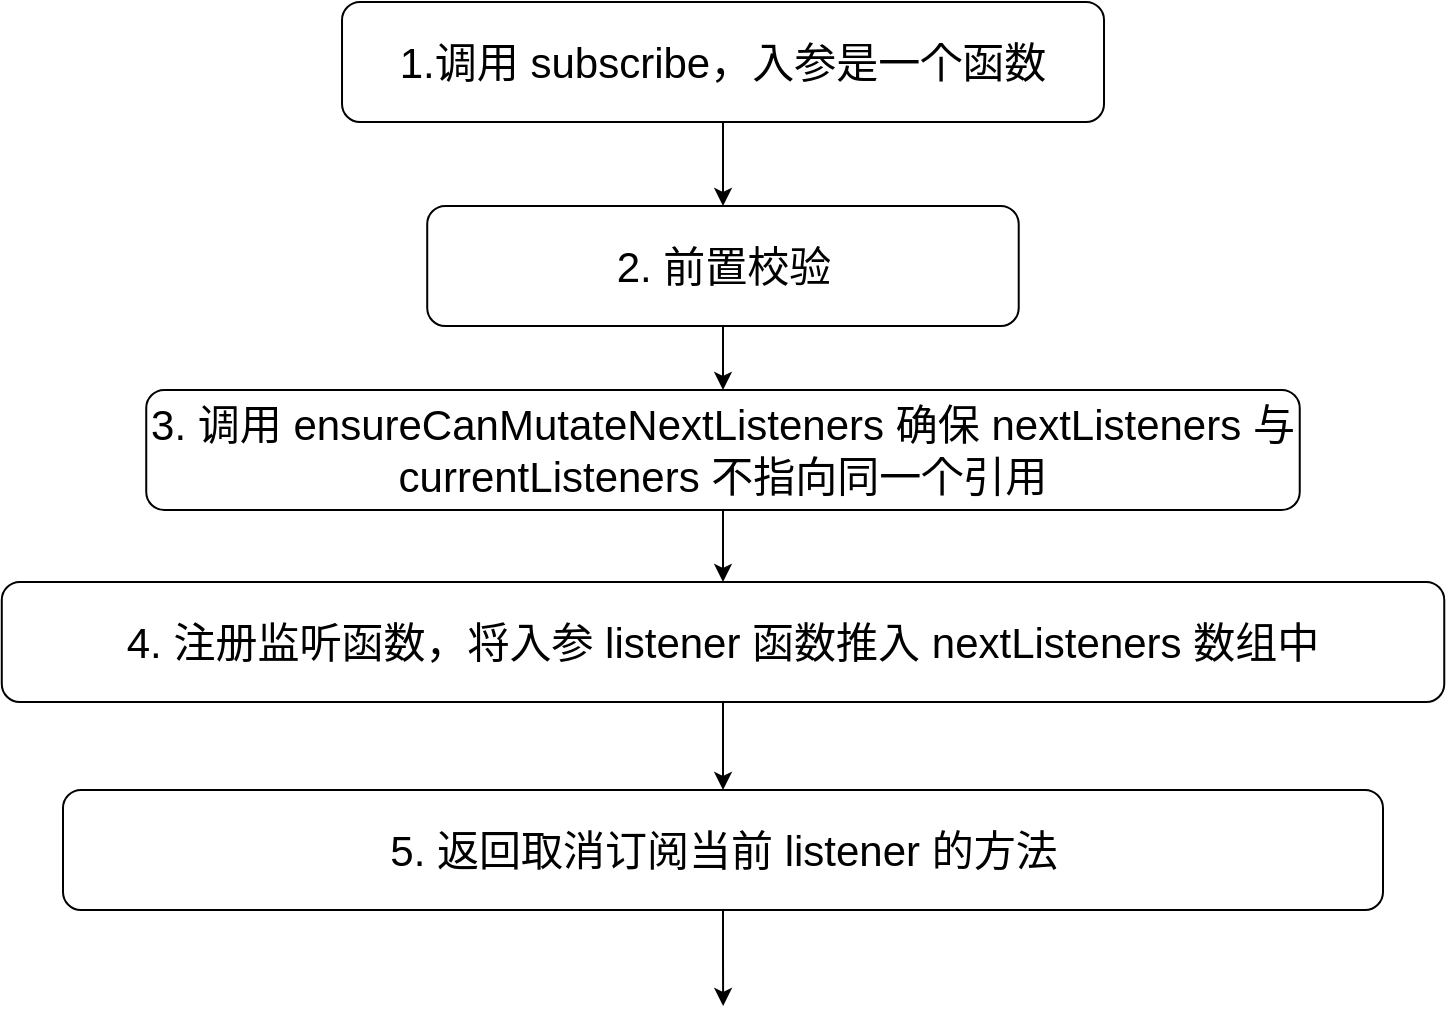 <mxfile version="14.4.3" type="device"><diagram id="PaNTf_dPj7M7YmYXrJuG" name="Page-1"><mxGraphModel dx="2040" dy="707" grid="0" gridSize="10" guides="1" tooltips="1" connect="1" arrows="1" fold="1" page="0" pageScale="1" pageWidth="827" pageHeight="1169" math="0" shadow="0"><root><mxCell id="0"/><mxCell id="1" parent="0"/><mxCell id="L9-YZCYx5OexYv0lefcE-73" style="edgeStyle=orthogonalEdgeStyle;rounded=0;orthogonalLoop=1;jettySize=auto;html=1;fontSize=21;" edge="1" parent="1" source="L9-YZCYx5OexYv0lefcE-61" target="L9-YZCYx5OexYv0lefcE-62"><mxGeometry relative="1" as="geometry"/></mxCell><mxCell id="L9-YZCYx5OexYv0lefcE-61" value="1.调用 subscribe，入参是一个函数" style="rounded=1;whiteSpace=wrap;html=1;fontSize=21;" vertex="1" parent="1"><mxGeometry x="-300.99" y="270" width="381" height="60" as="geometry"/></mxCell><mxCell id="L9-YZCYx5OexYv0lefcE-74" style="edgeStyle=orthogonalEdgeStyle;rounded=0;orthogonalLoop=1;jettySize=auto;html=1;fontSize=21;" edge="1" parent="1" source="L9-YZCYx5OexYv0lefcE-62" target="L9-YZCYx5OexYv0lefcE-63"><mxGeometry relative="1" as="geometry"/></mxCell><mxCell id="L9-YZCYx5OexYv0lefcE-62" value="2. 前置校验" style="rounded=1;whiteSpace=wrap;html=1;fontSize=21;" vertex="1" parent="1"><mxGeometry x="-258.39" y="372" width="295.75" height="60" as="geometry"/></mxCell><mxCell id="L9-YZCYx5OexYv0lefcE-75" style="edgeStyle=orthogonalEdgeStyle;rounded=0;orthogonalLoop=1;jettySize=auto;html=1;fontSize=21;" edge="1" parent="1" source="L9-YZCYx5OexYv0lefcE-63" target="L9-YZCYx5OexYv0lefcE-64"><mxGeometry relative="1" as="geometry"/></mxCell><mxCell id="L9-YZCYx5OexYv0lefcE-63" value="3. 调用 ensureCanMutateNextListeners 确保 nextListeners 与&lt;br&gt;currentListeners 不指向同一个引用" style="rounded=1;whiteSpace=wrap;html=1;fontSize=21;" vertex="1" parent="1"><mxGeometry x="-398.88" y="464" width="576.75" height="60" as="geometry"/></mxCell><mxCell id="L9-YZCYx5OexYv0lefcE-77" style="edgeStyle=orthogonalEdgeStyle;rounded=0;orthogonalLoop=1;jettySize=auto;html=1;fontSize=21;" edge="1" parent="1" source="L9-YZCYx5OexYv0lefcE-64" target="L9-YZCYx5OexYv0lefcE-65"><mxGeometry relative="1" as="geometry"/></mxCell><mxCell id="L9-YZCYx5OexYv0lefcE-64" value="4. 注册监听函数，将入参 listener 函数推入 nextListeners 数组中" style="rounded=1;whiteSpace=wrap;html=1;fontSize=21;" vertex="1" parent="1"><mxGeometry x="-471.11" y="560" width="721.24" height="60" as="geometry"/></mxCell><mxCell id="L9-YZCYx5OexYv0lefcE-78" style="edgeStyle=orthogonalEdgeStyle;rounded=0;orthogonalLoop=1;jettySize=auto;html=1;fontSize=21;" edge="1" parent="1" source="L9-YZCYx5OexYv0lefcE-65"><mxGeometry relative="1" as="geometry"><mxPoint x="-110.429" y="772" as="targetPoint"/></mxGeometry></mxCell><mxCell id="L9-YZCYx5OexYv0lefcE-65" value="5. 返回取消订阅当前 listener 的方法" style="rounded=1;whiteSpace=wrap;html=1;fontSize=21;" vertex="1" parent="1"><mxGeometry x="-440.5" y="664" width="660" height="60" as="geometry"/></mxCell></root></mxGraphModel></diagram></mxfile>